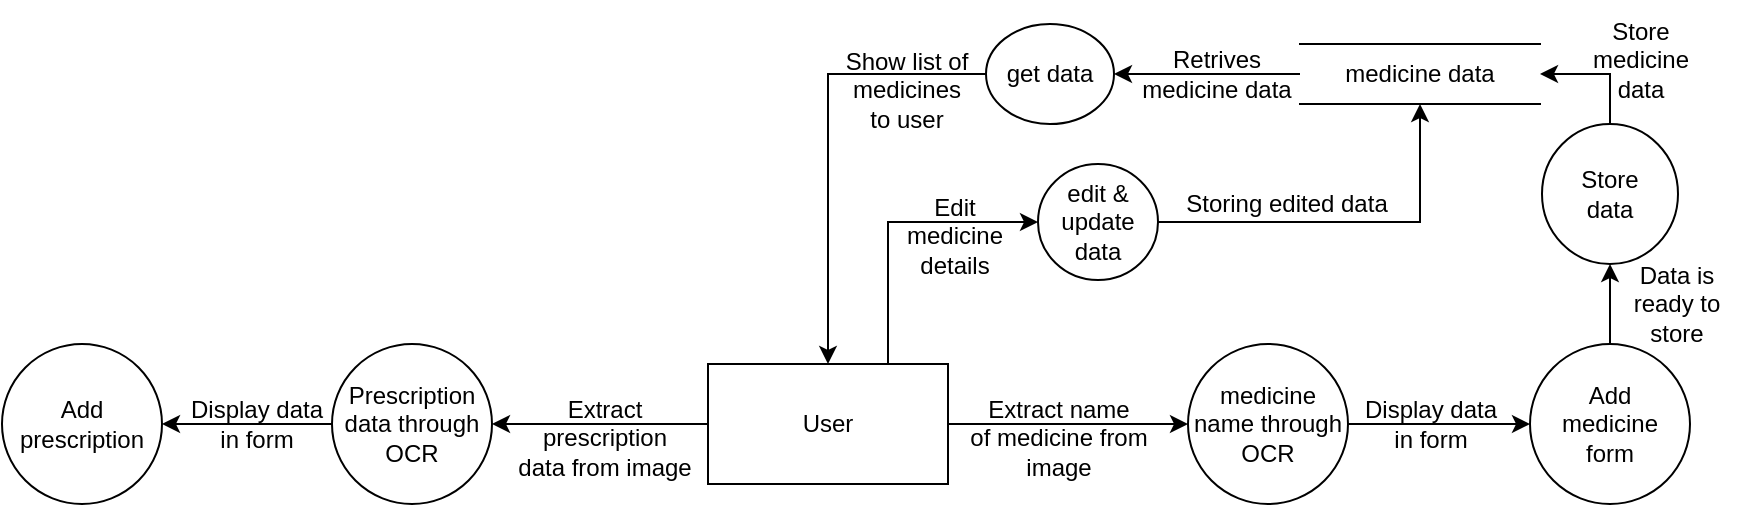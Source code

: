 <mxfile version="22.0.8" type="github">
  <diagram name="Page-1" id="Rs1aMuwNrwx8zFW7lKC0">
    <mxGraphModel dx="1697" dy="1230" grid="1" gridSize="10" guides="1" tooltips="1" connect="1" arrows="1" fold="1" page="1" pageScale="1" pageWidth="817" pageHeight="784" math="0" shadow="0">
      <root>
        <mxCell id="0" />
        <mxCell id="1" parent="0" />
        <mxCell id="yu-vMoSQ0n794UT8hFaY-3" value="" style="edgeStyle=orthogonalEdgeStyle;rounded=0;orthogonalLoop=1;jettySize=auto;html=1;" edge="1" parent="1" source="yu-vMoSQ0n794UT8hFaY-1" target="yu-vMoSQ0n794UT8hFaY-2">
          <mxGeometry relative="1" as="geometry" />
        </mxCell>
        <mxCell id="yu-vMoSQ0n794UT8hFaY-42" value="" style="edgeStyle=orthogonalEdgeStyle;rounded=0;orthogonalLoop=1;jettySize=auto;html=1;entryX=0;entryY=0.5;entryDx=0;entryDy=0;exitX=0.75;exitY=0;exitDx=0;exitDy=0;" edge="1" parent="1" source="yu-vMoSQ0n794UT8hFaY-1" target="yu-vMoSQ0n794UT8hFaY-41">
          <mxGeometry relative="1" as="geometry">
            <Array as="points">
              <mxPoint x="371" y="99" />
            </Array>
          </mxGeometry>
        </mxCell>
        <mxCell id="yu-vMoSQ0n794UT8hFaY-58" value="" style="edgeStyle=orthogonalEdgeStyle;rounded=0;orthogonalLoop=1;jettySize=auto;html=1;" edge="1" parent="1" source="yu-vMoSQ0n794UT8hFaY-1" target="yu-vMoSQ0n794UT8hFaY-57">
          <mxGeometry relative="1" as="geometry" />
        </mxCell>
        <mxCell id="yu-vMoSQ0n794UT8hFaY-1" value="User" style="rounded=0;whiteSpace=wrap;html=1;" vertex="1" parent="1">
          <mxGeometry x="281" y="170" width="120" height="60" as="geometry" />
        </mxCell>
        <mxCell id="yu-vMoSQ0n794UT8hFaY-5" value="" style="edgeStyle=orthogonalEdgeStyle;rounded=0;orthogonalLoop=1;jettySize=auto;html=1;" edge="1" parent="1" source="yu-vMoSQ0n794UT8hFaY-2" target="yu-vMoSQ0n794UT8hFaY-4">
          <mxGeometry relative="1" as="geometry" />
        </mxCell>
        <mxCell id="yu-vMoSQ0n794UT8hFaY-2" value="medicine name&amp;nbsp;through&lt;br&gt;OCR" style="ellipse;whiteSpace=wrap;html=1;rounded=0;" vertex="1" parent="1">
          <mxGeometry x="521" y="160" width="80" height="80" as="geometry" />
        </mxCell>
        <mxCell id="yu-vMoSQ0n794UT8hFaY-27" value="" style="edgeStyle=orthogonalEdgeStyle;rounded=0;orthogonalLoop=1;jettySize=auto;html=1;" edge="1" parent="1" source="yu-vMoSQ0n794UT8hFaY-4" target="yu-vMoSQ0n794UT8hFaY-26">
          <mxGeometry relative="1" as="geometry" />
        </mxCell>
        <mxCell id="yu-vMoSQ0n794UT8hFaY-4" value="Add&lt;br&gt;medicine&lt;br&gt;form" style="ellipse;whiteSpace=wrap;html=1;rounded=0;" vertex="1" parent="1">
          <mxGeometry x="692" y="160" width="80" height="80" as="geometry" />
        </mxCell>
        <mxCell id="yu-vMoSQ0n794UT8hFaY-6" value="Extract name&lt;br&gt;of medicine from&lt;br&gt;image" style="text;html=1;align=center;verticalAlign=middle;resizable=0;points=[];autosize=1;strokeColor=none;fillColor=none;" vertex="1" parent="1">
          <mxGeometry x="401" y="177" width="110" height="60" as="geometry" />
        </mxCell>
        <mxCell id="yu-vMoSQ0n794UT8hFaY-7" value="Display data&lt;br&gt;in form" style="text;html=1;align=center;verticalAlign=middle;resizable=0;points=[];autosize=1;strokeColor=none;fillColor=none;" vertex="1" parent="1">
          <mxGeometry x="597" y="180" width="90" height="40" as="geometry" />
        </mxCell>
        <mxCell id="yu-vMoSQ0n794UT8hFaY-34" value="" style="edgeStyle=orthogonalEdgeStyle;rounded=0;orthogonalLoop=1;jettySize=auto;html=1;" edge="1" parent="1" source="yu-vMoSQ0n794UT8hFaY-17" target="yu-vMoSQ0n794UT8hFaY-33">
          <mxGeometry relative="1" as="geometry" />
        </mxCell>
        <mxCell id="yu-vMoSQ0n794UT8hFaY-17" value="medicine data" style="shape=partialRectangle;whiteSpace=wrap;html=1;left=0;right=0;fillColor=none;" vertex="1" parent="1">
          <mxGeometry x="577" y="10" width="120" height="30" as="geometry" />
        </mxCell>
        <mxCell id="yu-vMoSQ0n794UT8hFaY-30" style="edgeStyle=orthogonalEdgeStyle;rounded=0;orthogonalLoop=1;jettySize=auto;html=1;exitX=0.5;exitY=0;exitDx=0;exitDy=0;entryX=1;entryY=0.5;entryDx=0;entryDy=0;" edge="1" parent="1" source="yu-vMoSQ0n794UT8hFaY-26" target="yu-vMoSQ0n794UT8hFaY-17">
          <mxGeometry relative="1" as="geometry" />
        </mxCell>
        <mxCell id="yu-vMoSQ0n794UT8hFaY-26" value="Store&lt;br&gt;data" style="ellipse;whiteSpace=wrap;html=1;rounded=0;" vertex="1" parent="1">
          <mxGeometry x="698" y="50" width="68" height="70" as="geometry" />
        </mxCell>
        <mxCell id="yu-vMoSQ0n794UT8hFaY-31" value="Store&lt;br&gt;medicine&lt;br&gt;data" style="text;html=1;align=center;verticalAlign=middle;resizable=0;points=[];autosize=1;strokeColor=none;fillColor=none;" vertex="1" parent="1">
          <mxGeometry x="712" y="-12" width="70" height="60" as="geometry" />
        </mxCell>
        <mxCell id="yu-vMoSQ0n794UT8hFaY-36" style="edgeStyle=orthogonalEdgeStyle;rounded=0;orthogonalLoop=1;jettySize=auto;html=1;exitX=0;exitY=0.5;exitDx=0;exitDy=0;entryX=0.5;entryY=0;entryDx=0;entryDy=0;" edge="1" parent="1" source="yu-vMoSQ0n794UT8hFaY-33" target="yu-vMoSQ0n794UT8hFaY-1">
          <mxGeometry relative="1" as="geometry" />
        </mxCell>
        <mxCell id="yu-vMoSQ0n794UT8hFaY-33" value="get data" style="ellipse;whiteSpace=wrap;html=1;fillColor=none;" vertex="1" parent="1">
          <mxGeometry x="420" width="64" height="50" as="geometry" />
        </mxCell>
        <mxCell id="yu-vMoSQ0n794UT8hFaY-35" value="Retrives&lt;br&gt;medicine data" style="text;html=1;align=center;verticalAlign=middle;resizable=0;points=[];autosize=1;strokeColor=none;fillColor=none;" vertex="1" parent="1">
          <mxGeometry x="485" y="5" width="100" height="40" as="geometry" />
        </mxCell>
        <mxCell id="yu-vMoSQ0n794UT8hFaY-39" value="Show list of&lt;br&gt;medicines&lt;br&gt;to user" style="text;html=1;align=center;verticalAlign=middle;resizable=0;points=[];autosize=1;strokeColor=none;fillColor=none;" vertex="1" parent="1">
          <mxGeometry x="340" y="3" width="80" height="60" as="geometry" />
        </mxCell>
        <mxCell id="yu-vMoSQ0n794UT8hFaY-48" value="" style="edgeStyle=orthogonalEdgeStyle;rounded=0;orthogonalLoop=1;jettySize=auto;html=1;entryX=0.5;entryY=1;entryDx=0;entryDy=0;" edge="1" parent="1" source="yu-vMoSQ0n794UT8hFaY-41" target="yu-vMoSQ0n794UT8hFaY-17">
          <mxGeometry relative="1" as="geometry">
            <mxPoint x="546" y="99" as="targetPoint" />
          </mxGeometry>
        </mxCell>
        <mxCell id="yu-vMoSQ0n794UT8hFaY-41" value="edit &amp;amp; update&lt;br&gt;data" style="ellipse;whiteSpace=wrap;html=1;rounded=0;" vertex="1" parent="1">
          <mxGeometry x="446" y="70" width="60" height="58" as="geometry" />
        </mxCell>
        <mxCell id="yu-vMoSQ0n794UT8hFaY-46" value="Edit&lt;br&gt;medicine&lt;br&gt;details" style="text;html=1;align=center;verticalAlign=middle;resizable=0;points=[];autosize=1;strokeColor=none;fillColor=none;" vertex="1" parent="1">
          <mxGeometry x="369" y="76" width="70" height="60" as="geometry" />
        </mxCell>
        <mxCell id="yu-vMoSQ0n794UT8hFaY-49" value="Storing edited data" style="text;html=1;align=center;verticalAlign=middle;resizable=0;points=[];autosize=1;strokeColor=none;fillColor=none;" vertex="1" parent="1">
          <mxGeometry x="510" y="75" width="120" height="30" as="geometry" />
        </mxCell>
        <mxCell id="yu-vMoSQ0n794UT8hFaY-56" value="Data is&lt;br&gt;ready to&lt;br&gt;store" style="text;html=1;align=center;verticalAlign=middle;resizable=0;points=[];autosize=1;strokeColor=none;fillColor=none;" vertex="1" parent="1">
          <mxGeometry x="730" y="110" width="70" height="60" as="geometry" />
        </mxCell>
        <mxCell id="yu-vMoSQ0n794UT8hFaY-60" value="" style="edgeStyle=orthogonalEdgeStyle;rounded=0;orthogonalLoop=1;jettySize=auto;html=1;" edge="1" parent="1" source="yu-vMoSQ0n794UT8hFaY-57" target="yu-vMoSQ0n794UT8hFaY-59">
          <mxGeometry relative="1" as="geometry" />
        </mxCell>
        <mxCell id="yu-vMoSQ0n794UT8hFaY-57" value="Prescription&lt;br&gt;data through&lt;br&gt;OCR" style="ellipse;whiteSpace=wrap;html=1;rounded=0;" vertex="1" parent="1">
          <mxGeometry x="93" y="160" width="80" height="80" as="geometry" />
        </mxCell>
        <mxCell id="yu-vMoSQ0n794UT8hFaY-59" value="Add&lt;br&gt;prescription" style="ellipse;whiteSpace=wrap;html=1;rounded=0;" vertex="1" parent="1">
          <mxGeometry x="-72" y="160" width="80" height="80" as="geometry" />
        </mxCell>
        <mxCell id="yu-vMoSQ0n794UT8hFaY-61" value="Display data&lt;br&gt;in form" style="text;html=1;align=center;verticalAlign=middle;resizable=0;points=[];autosize=1;strokeColor=none;fillColor=none;" vertex="1" parent="1">
          <mxGeometry x="10" y="180" width="90" height="40" as="geometry" />
        </mxCell>
        <mxCell id="yu-vMoSQ0n794UT8hFaY-62" value="Extract&lt;br&gt;prescription&lt;br&gt;data from image" style="text;html=1;align=center;verticalAlign=middle;resizable=0;points=[];autosize=1;strokeColor=none;fillColor=none;" vertex="1" parent="1">
          <mxGeometry x="174" y="177" width="110" height="60" as="geometry" />
        </mxCell>
      </root>
    </mxGraphModel>
  </diagram>
</mxfile>

